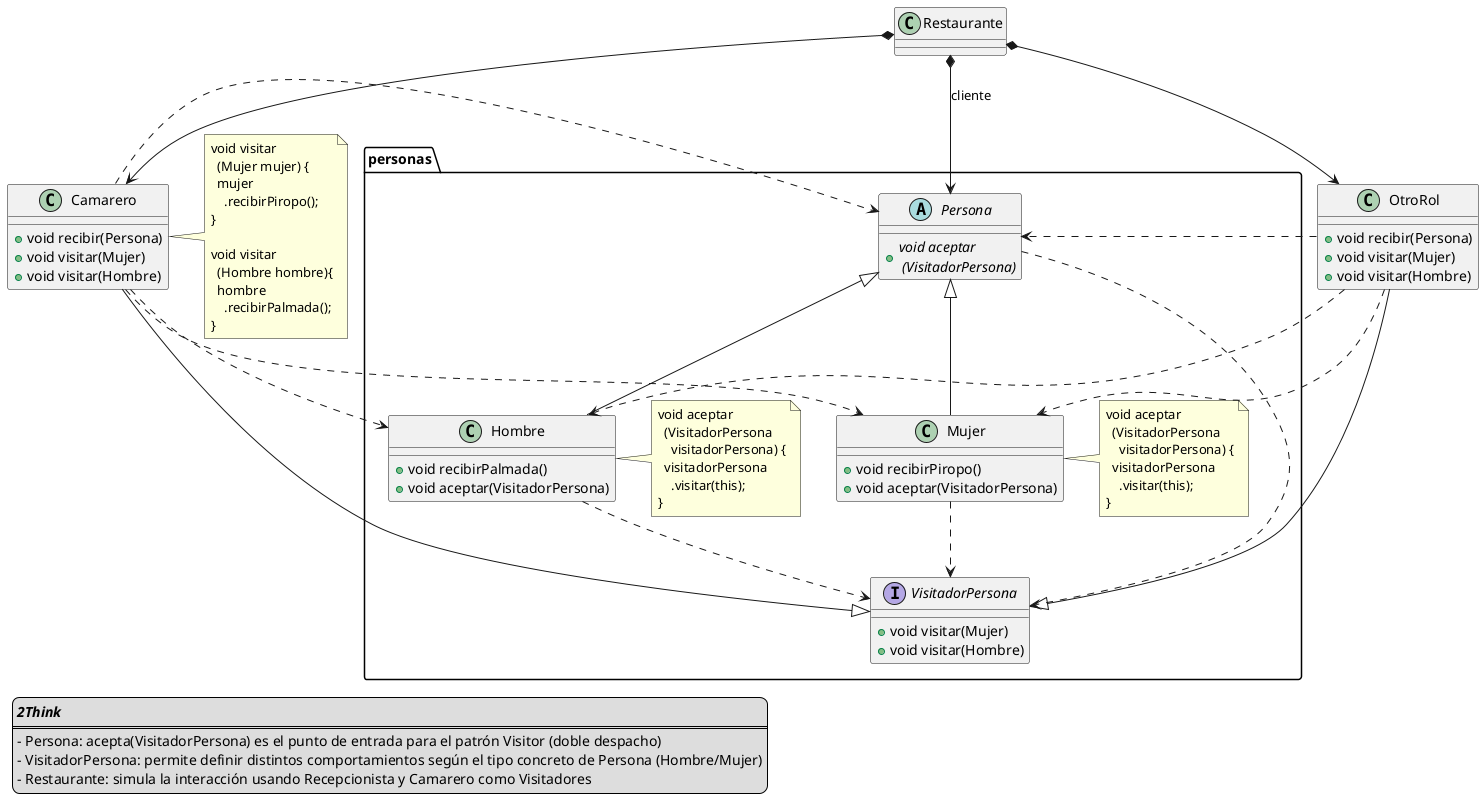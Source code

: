 @startuml

class OtroRol  {
+ void recibir(Persona)
+ void visitar(Mujer)
+ void visitar(Hombre)
}

class Camarero  {
+ void recibir(Persona)
+ void visitar(Mujer)
+ void visitar(Hombre)
}
note right
void visitar
  (Mujer mujer) {
  mujer
    .recibirPiropo();
}

void visitar
  (Hombre hombre){
  hombre
    .recibirPalmada();
}
endnote

package personas {

interface VisitadorPersona {
+ void visitar(Mujer)
+ void visitar(Hombre)
}

together {
abstract class Persona {
+ {abstract} void aceptar\n (VisitadorPersona)
}

class Mujer {
+ void recibirPiropo()
+ void aceptar(VisitadorPersona)
}
note right
void aceptar
  (VisitadorPersona
    visitadorPersona) {
  visitadorPersona
    .visitar(this);
}
endnote

class Hombre  {
+ void recibirPalmada()
+ void aceptar(VisitadorPersona)
}
note right
void aceptar
  (VisitadorPersona
    visitadorPersona) {
  visitadorPersona
    .visitar(this);
}
endnote

}
}

Restaurante *-down-> Camarero
Restaurante *-down-> OtroRol
Restaurante *-down-> Persona : cliente

Persona <|-down- Hombre
Persona <|-down- Mujer

VisitadorPersona <|-down- Camarero
VisitadorPersona <|-down- OtroRol

OtroRol ..> Persona
OtroRol ..> Hombre
OtroRol ..> Mujer

Camarero ..> Persona
Camarero ..> Hombre
Camarero ..> Mujer

Hombre ..> VisitadorPersona
Mujer ..> VisitadorPersona
Persona ..> VisitadorPersona


legend left
<b><i>2Think</i></b>
====
- Persona: acepta(VisitadorPersona) es el punto de entrada para el patrón Visitor (doble despacho)
- VisitadorPersona: permite definir distintos comportamientos según el tipo concreto de Persona (Hombre/Mujer)
- Restaurante: simula la interacción usando Recepcionista y Camarero como Visitadores
endlegend

@enduml
